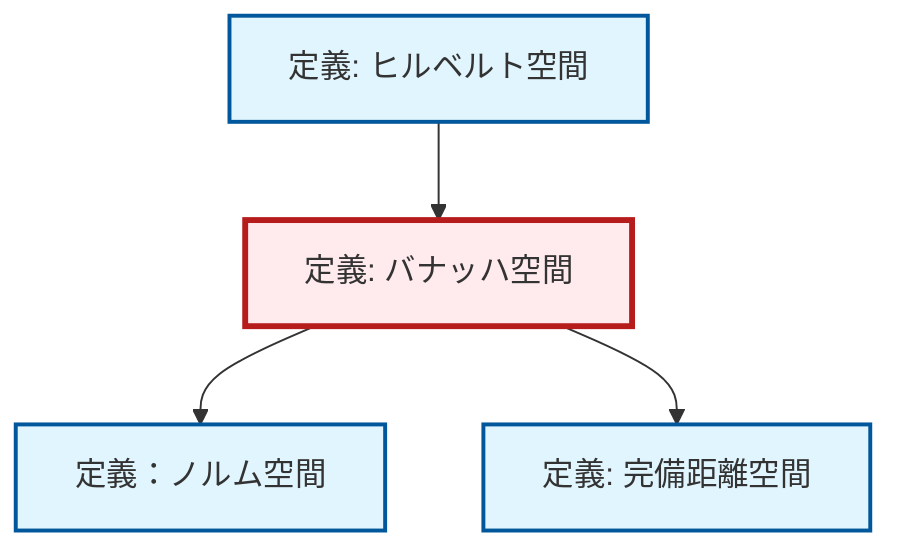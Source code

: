 graph TD
    classDef definition fill:#e1f5fe,stroke:#01579b,stroke-width:2px
    classDef theorem fill:#f3e5f5,stroke:#4a148c,stroke-width:2px
    classDef axiom fill:#fff3e0,stroke:#e65100,stroke-width:2px
    classDef example fill:#e8f5e9,stroke:#1b5e20,stroke-width:2px
    classDef current fill:#ffebee,stroke:#b71c1c,stroke-width:3px
    def-banach-space["定義: バナッハ空間"]:::definition
    def-complete-metric-space["定義: 完備距離空間"]:::definition
    def-hilbert-space["定義: ヒルベルト空間"]:::definition
    def-normed-vector-space["定義：ノルム空間"]:::definition
    def-hilbert-space --> def-banach-space
    def-banach-space --> def-normed-vector-space
    def-banach-space --> def-complete-metric-space
    class def-banach-space current